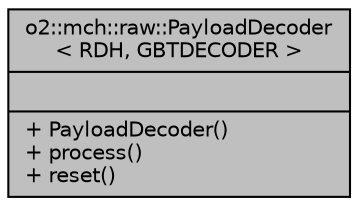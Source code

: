 digraph "o2::mch::raw::PayloadDecoder&lt; RDH, GBTDECODER &gt;"
{
 // INTERACTIVE_SVG=YES
  bgcolor="transparent";
  edge [fontname="Helvetica",fontsize="10",labelfontname="Helvetica",labelfontsize="10"];
  node [fontname="Helvetica",fontsize="10",shape=record];
  Node1 [label="{o2::mch::raw::PayloadDecoder\l\< RDH, GBTDECODER \>\n||+ PayloadDecoder()\l+ process()\l+ reset()\l}",height=0.2,width=0.4,color="black", fillcolor="grey75", style="filled", fontcolor="black"];
}
